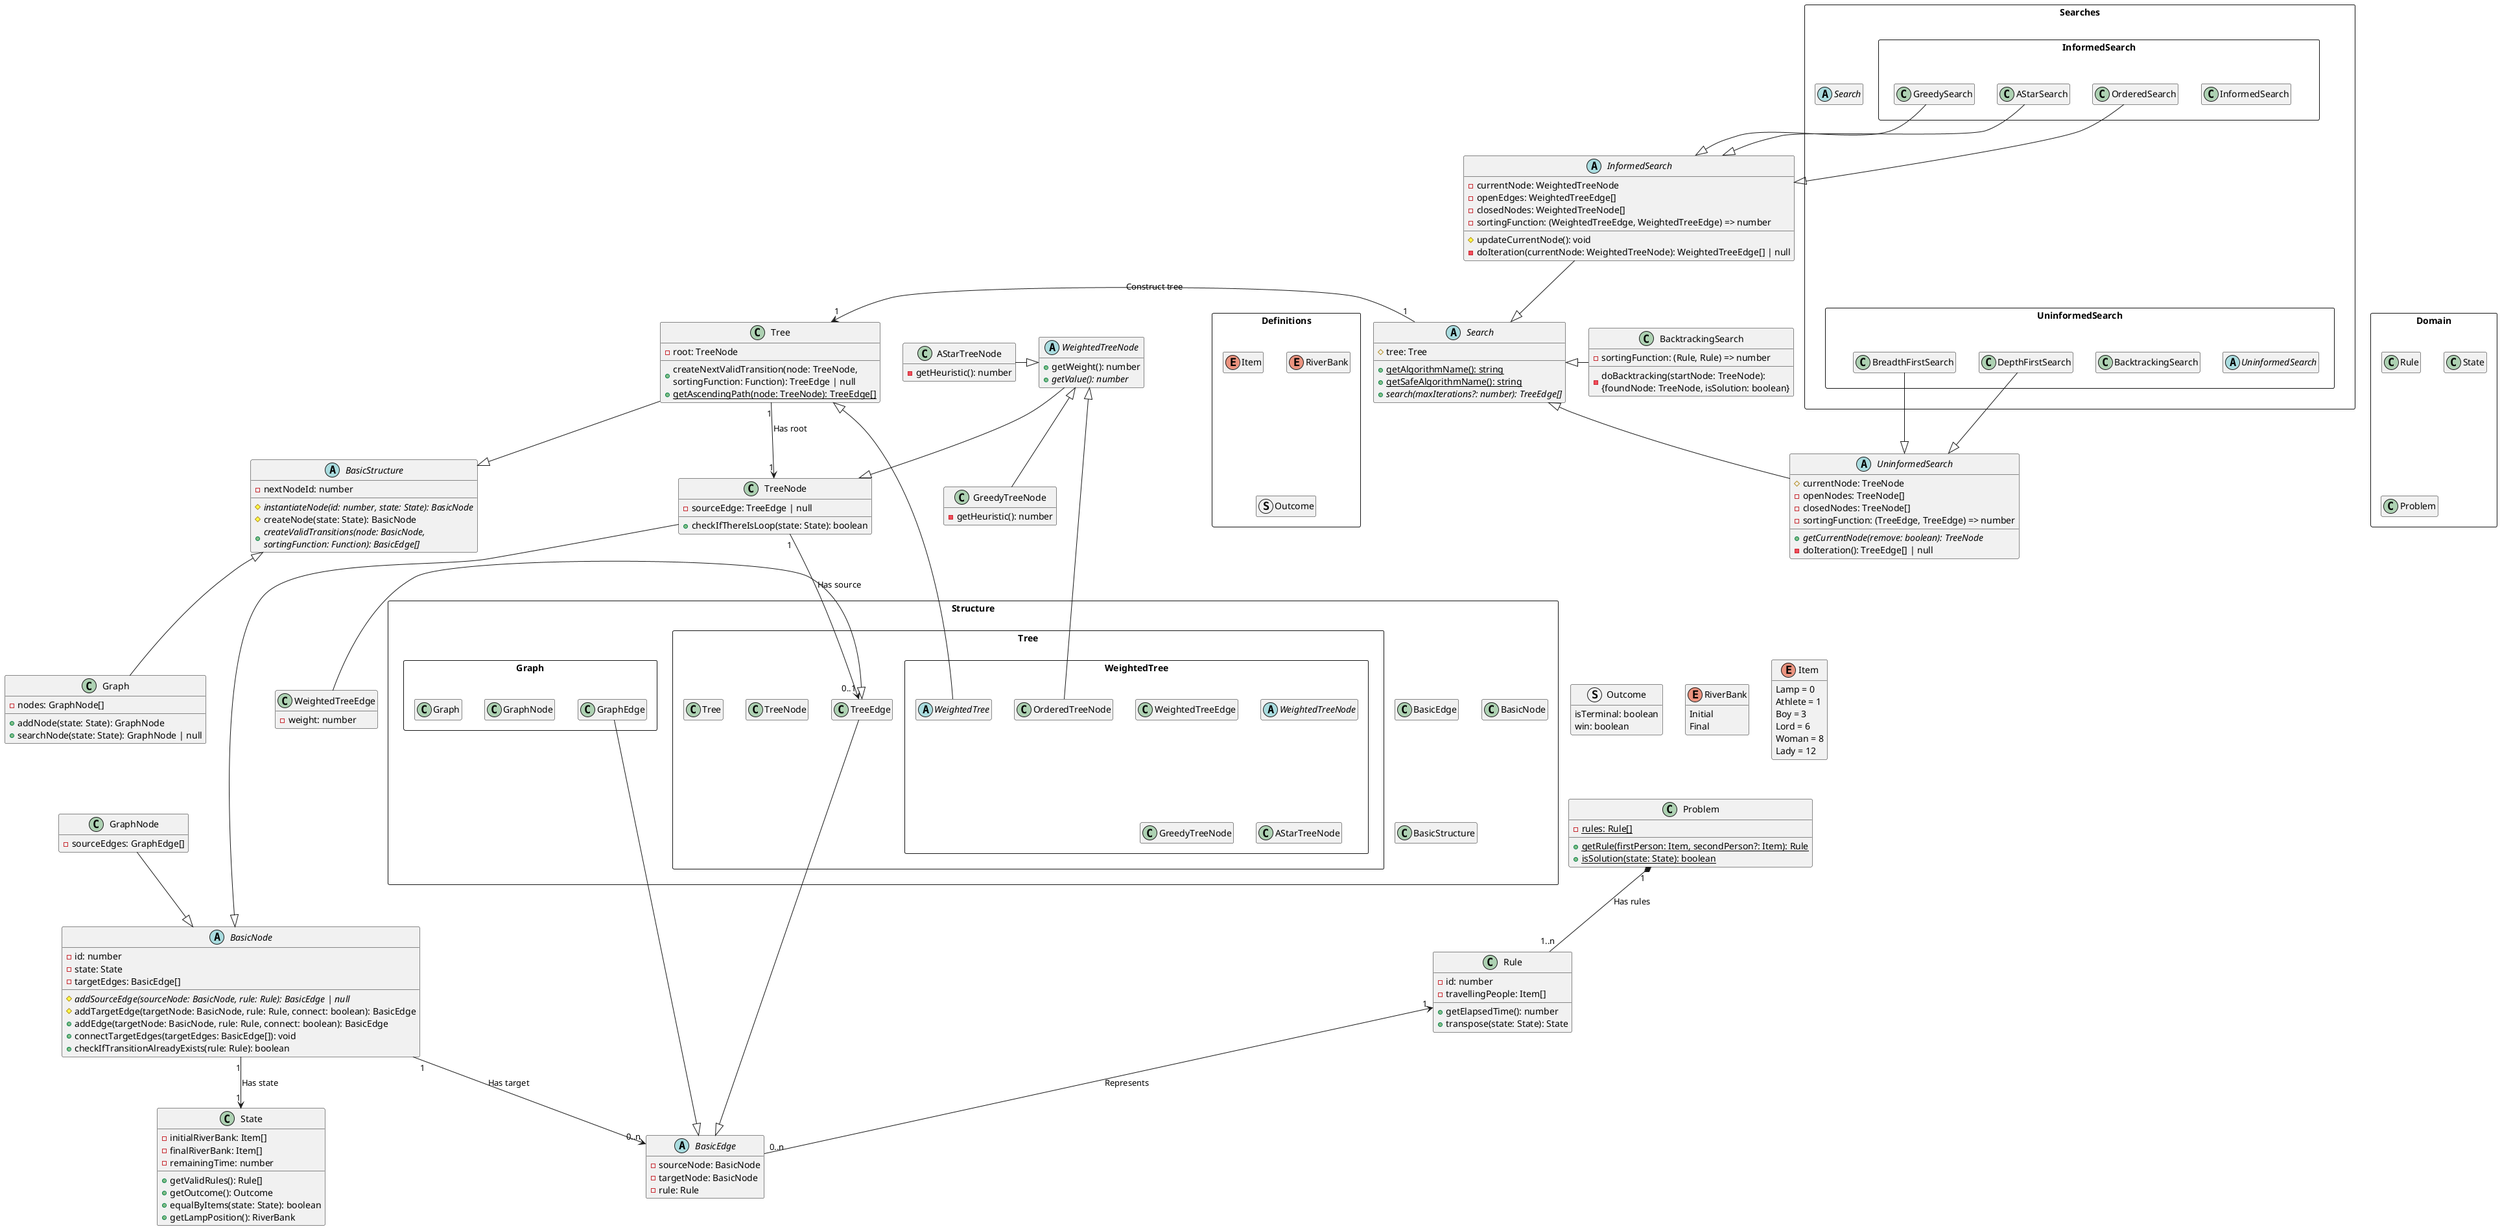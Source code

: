 @startuml

    ' Config
    hide empty members
    ' skinparam groupInheritance 2
    ' skinparam classAttributeIconSize 0
    ' left to right direction


    ' Pacotes

    package Definitions <<Rectangle>> {
        enum Item
        enum RiverBank
        struct Outcome
    }

    package Domain <<Rectangle>> {
        class Rule
        class State
        class Problem
    }

    package Structure <<Rectangle>> {
        class BasicEdge
        class BasicNode
        class BasicStructure

        package "Tree" as PK_Tree <<Rectangle>> {
            class TreeEdge
            class TreeNode
            class Tree

            package "WeightedTree" as PK_WeightedTree <<Rectangle>> {
                class WeightedTreeEdge
                abstract class WeightedTreeNode
                abstract class WeightedTree
                class OrderedTreeNode
                class GreedyTreeNode
                class AStarTreeNode
            }
        }

        package "Graph" as PK_Graph <<Rectangle>> {
            class GraphEdge
            class GraphNode
            class Graph
        }
    }

    package Searches <<Rectangle>> {
        abstract class Search

        package "UninformedSearch" as PK_UninformedSearch <<Rectangle>> {
        abstract class UninformedSearch
            class BacktrackingSearch
            class BreadthFirstSearch
            class DepthFirstSearch
        }

        package "InformedSearch" as PK_InformedSearch <<Rectangle>> {
            class InformedSearch
            class OrderedSearch
            class GreedySearch
            class AStarSearch
        }
    }


    ' Definições

    enum Item {
        Lamp = 0
	    Athlete = 1
	    Boy = 3
	    Lord = 6
	    Woman = 8
	    Lady = 12
    }

    enum RiverBank {
        Initial
        Final
    }

    struct Outcome {
        isTerminal: boolean
        win: boolean
    }


    ' Classes

    class Rule {
        -id: number
        -travellingPeople: Item[]
        +getElapsedTime(): number
        +transpose(state: State): State
    }

    class State {
        -initialRiverBank: Item[]
        -finalRiverBank: Item[]
        -remainingTime: number
        +getValidRules(): Rule[]
        +getOutcome(): Outcome
        +equalByItems(state: State): boolean
        +getLampPosition(): RiverBank
    }

    class Problem {
        -{static}rules: Rule[]
        +{static}getRule(firstPerson: Item, secondPerson?: Item): Rule
        +{static}isSolution(state: State): boolean
    }

    abstract class BasicEdge {
        -sourceNode: BasicNode
        -targetNode: BasicNode
        -rule: Rule
    }

    abstract class BasicNode {
        -id: number
        -state: State
        -targetEdges: BasicEdge[]
        #{abstract}addSourceEdge(sourceNode: BasicNode, rule: Rule): BasicEdge | null
        #addTargetEdge(targetNode: BasicNode, rule: Rule, connect: boolean): BasicEdge
        +addEdge(targetNode: BasicNode, rule: Rule, connect: boolean): BasicEdge
        +connectTargetEdges(targetEdges: BasicEdge[]): void
        +checkIfTransitionAlreadyExists(rule: Rule): boolean
    }

    abstract class BasicStructure {
        -nextNodeId: number
        #{abstract}instantiateNode(id: number, state: State): BasicNode
        #createNode(state: State): BasicNode
        +{abstract}createValidTransitions(node: BasicNode,\nsortingFunction: Function): BasicEdge[]
    }


    class TreeNode {
        -sourceEdge: TreeEdge | null
        +checkIfThereIsLoop(state: State): boolean
    }

    class Tree {
        -root: TreeNode
        +createNextValidTransition(node: TreeNode, \nsortingFunction: Function): TreeEdge | null
        +{static}getAscendingPath(node: TreeNode): TreeEdge[]
    }

    class WeightedTreeEdge {
        -weight: number
    }

    abstract class WeightedTreeNode {
        +getWeight(): number
        {abstract}+getValue(): number
    }

    class GreedyTreeNode {
        -getHeuristic(): number
    }

    class AStarTreeNode {
        -getHeuristic(): number
    }

    class GraphNode {
        -sourceEdges: GraphEdge[]
    }

    class Graph {
        -nodes: GraphNode[]
        +addNode(state: State): GraphNode
        +searchNode(state: State): GraphNode | null
    }

    abstract class Search {
        #tree: Tree
        +{static}getAlgorithmName(): string
        +{static}getSafeAlgorithmName(): string
        +{abstract}search(maxIterations?: number): TreeEdge[]
    }

    class BacktrackingSearch {
        {field}-sortingFunction: (Rule, Rule) => number
        -doBacktracking(startNode: TreeNode): \n{foundNode: TreeNode, isSolution: boolean}
    }

    abstract class UninformedSearch {
        #currentNode: TreeNode
        -openNodes: TreeNode[]
        -closedNodes: TreeNode[]
        {field}-sortingFunction: (TreeEdge, TreeEdge) => number
        {abstract}+getCurrentNode(remove: boolean): TreeNode
        -doIteration(): TreeEdge[] | null
    }

    abstract class InformedSearch {
        -currentNode: WeightedTreeNode
        -openEdges: WeightedTreeEdge[]
        -closedNodes: WeightedTreeNode[]
        {field}-sortingFunction: (WeightedTreeEdge, WeightedTreeEdge) => number
        #updateCurrentNode(): void
        -doIteration(currentNode: WeightedTreeNode): WeightedTreeEdge[] | null
    }


    ' Relacionamentos

    Rule "1" <-- "0..n" BasicEdge : Represents
    Problem "1" *-- "1..n" Rule : Has rules
    BasicNode "1" --> "0..n" BasicEdge : Has target
    BasicNode "1" --> "1" State : Has state
    TreeNode "1" --> "0..1" TreeEdge : Has source
    Tree "1" --> "1" TreeNode : Has root
    Tree "1" <-right- "1" Search : Construct tree
    TreeEdge --|> BasicEdge
    TreeNode --|> BasicNode
    Tree --|> BasicStructure
    GraphEdge --|> BasicEdge
    GraphNode --|> BasicNode
    Graph -u-|> BasicStructure
    BacktrackingSearch -left-|> Search
    UninformedSearch -up-|> Search
    InformedSearch -down-|> Search
    BreadthFirstSearch -up-|> UninformedSearch
    DepthFirstSearch -up-|> UninformedSearch
    OrderedSearch --|> InformedSearch
    GreedySearch --|> InformedSearch
    AStarSearch --|> InformedSearch
    WeightedTreeEdge --|> TreeEdge
    WeightedTreeNode --|> TreeNode
    WeightedTree --|> Tree
    OrderedTreeNode --|> WeightedTreeNode
    GreedyTreeNode -up-|> WeightedTreeNode
    AStarTreeNode -|> WeightedTreeNode

    Item -[hidden]left- RiverBank
    RiverBank -[hidden]left- Outcome
    BacktrackingSearch --[hidden]down-> Item
    GraphEdge -[hidden]r- Graph
    GraphNode -[hidden]u- Graph
    GreedyTreeNode -[hidden]down-> WeightedTreeEdge
    PK_InformedSearch -[hidden]down-- PK_UninformedSearch


@enduml